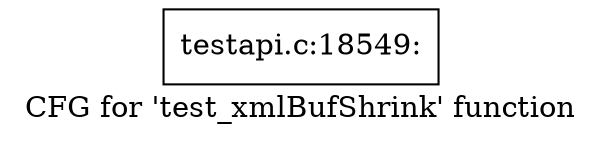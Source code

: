 digraph "CFG for 'test_xmlBufShrink' function" {
	label="CFG for 'test_xmlBufShrink' function";

	Node0x4afa020 [shape=record,label="{testapi.c:18549:}"];
}
